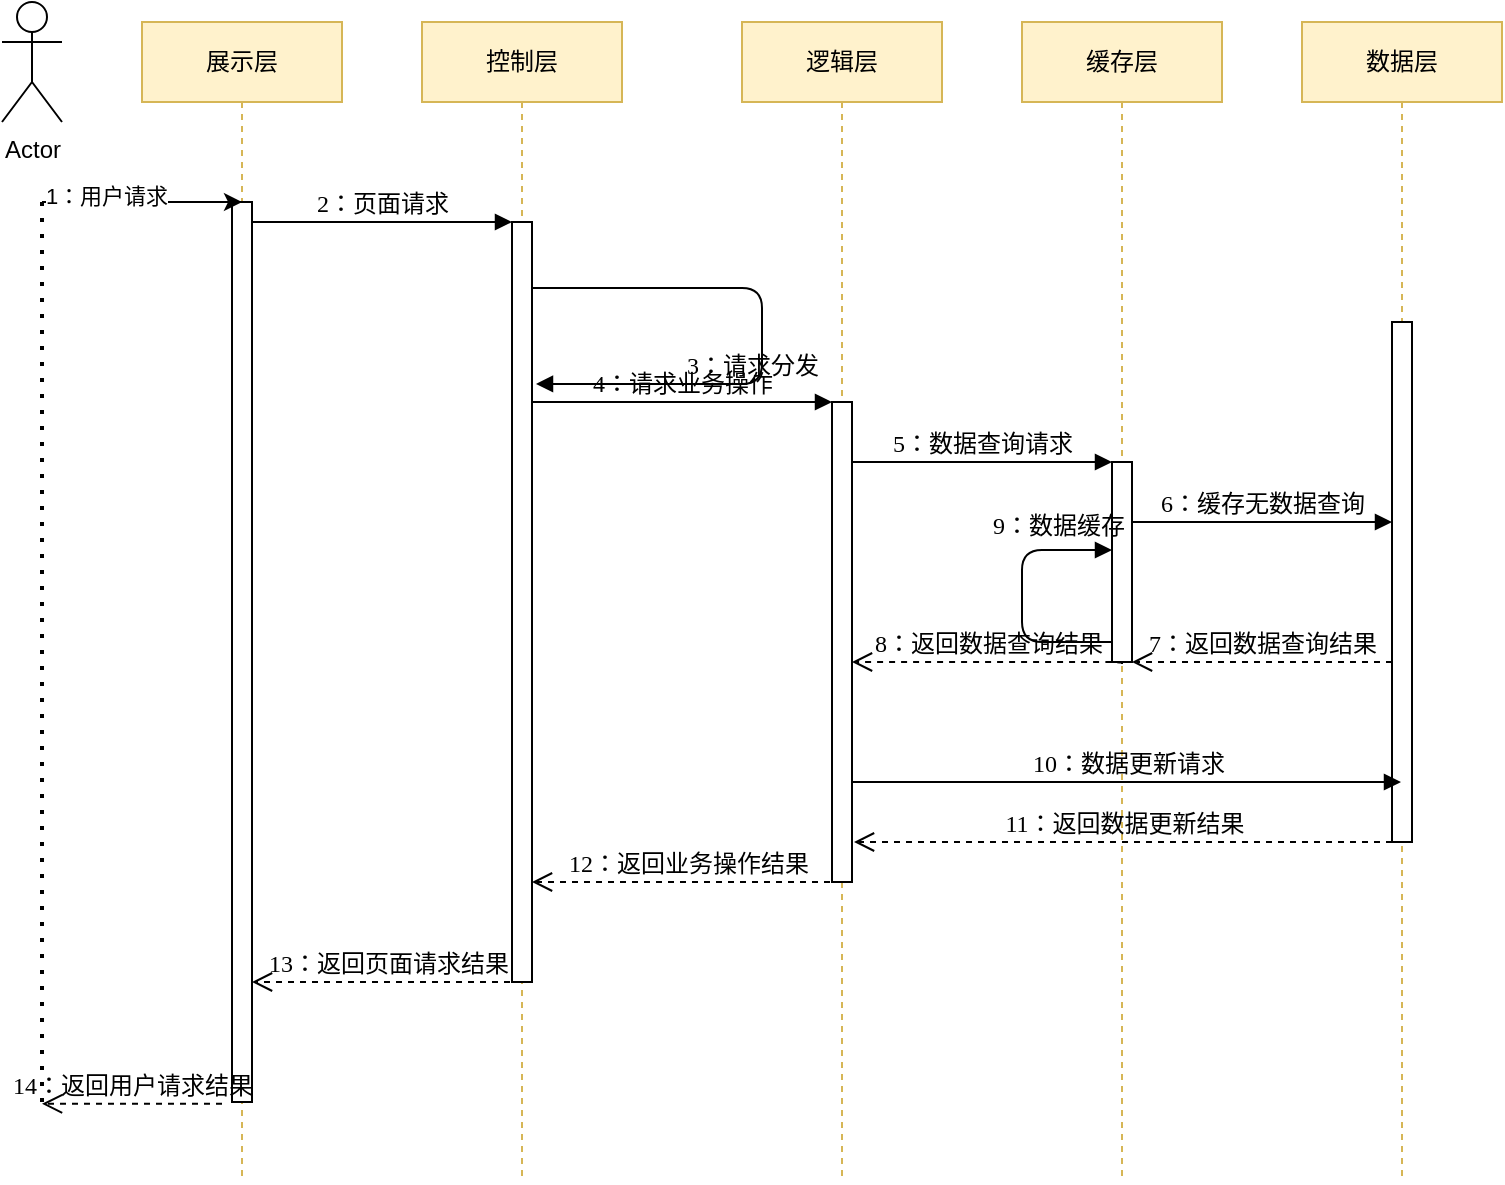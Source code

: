 <mxfile version="16.6.4" type="github">
  <diagram name="Page-1" id="13e1069c-82ec-6db2-03f1-153e76fe0fe0">
    <mxGraphModel dx="1234" dy="818" grid="1" gridSize="10" guides="1" tooltips="1" connect="1" arrows="1" fold="1" page="1" pageScale="1" pageWidth="1100" pageHeight="850" background="none" math="0" shadow="0">
      <root>
        <mxCell id="0" />
        <mxCell id="1" parent="0" />
        <mxCell id="7baba1c4bc27f4b0-2" value="控制层" style="shape=umlLifeline;perimeter=lifelinePerimeter;whiteSpace=wrap;html=1;container=1;collapsible=0;recursiveResize=0;outlineConnect=0;rounded=0;shadow=0;comic=0;labelBackgroundColor=none;strokeWidth=1;fontFamily=Verdana;fontSize=12;align=center;fillColor=#fff2cc;strokeColor=#d6b656;" parent="1" vertex="1">
          <mxGeometry x="240" y="80" width="100" height="580" as="geometry" />
        </mxCell>
        <mxCell id="7baba1c4bc27f4b0-10" value="" style="html=1;points=[];perimeter=orthogonalPerimeter;rounded=0;shadow=0;comic=0;labelBackgroundColor=none;strokeWidth=1;fontFamily=Verdana;fontSize=12;align=center;" parent="7baba1c4bc27f4b0-2" vertex="1">
          <mxGeometry x="45" y="100" width="10" height="380" as="geometry" />
        </mxCell>
        <mxCell id="-vPMpoO-NryU-HpXRKtC-10" value="3：请求分发" style="html=1;verticalAlign=bottom;endArrow=block;labelBackgroundColor=none;fontFamily=Verdana;fontSize=12;edgeStyle=elbowEdgeStyle;elbow=vertical;entryX=1.2;entryY=0.213;entryDx=0;entryDy=0;entryPerimeter=0;exitX=1;exitY=0.087;exitDx=0;exitDy=0;exitPerimeter=0;" edge="1" parent="7baba1c4bc27f4b0-2" source="7baba1c4bc27f4b0-10" target="7baba1c4bc27f4b0-10">
          <mxGeometry y="-45" relative="1" as="geometry">
            <mxPoint x="55" y="190" as="sourcePoint" />
            <mxPoint x="205" y="190" as="targetPoint" />
            <Array as="points">
              <mxPoint x="170" y="130" />
              <mxPoint x="140" y="120" />
              <mxPoint x="140" y="215" />
            </Array>
            <mxPoint x="40" y="25" as="offset" />
          </mxGeometry>
        </mxCell>
        <mxCell id="7baba1c4bc27f4b0-3" value="逻辑层" style="shape=umlLifeline;perimeter=lifelinePerimeter;whiteSpace=wrap;html=1;container=1;collapsible=0;recursiveResize=0;outlineConnect=0;rounded=0;shadow=0;comic=0;labelBackgroundColor=none;strokeWidth=1;fontFamily=Verdana;fontSize=12;align=center;fillColor=#fff2cc;strokeColor=#d6b656;" parent="1" vertex="1">
          <mxGeometry x="400" y="80" width="100" height="580" as="geometry" />
        </mxCell>
        <mxCell id="7baba1c4bc27f4b0-13" value="" style="html=1;points=[];perimeter=orthogonalPerimeter;rounded=0;shadow=0;comic=0;labelBackgroundColor=none;strokeWidth=1;fontFamily=Verdana;fontSize=12;align=center;" parent="7baba1c4bc27f4b0-3" vertex="1">
          <mxGeometry x="45" y="190" width="10" height="240" as="geometry" />
        </mxCell>
        <mxCell id="7baba1c4bc27f4b0-4" value="缓存层" style="shape=umlLifeline;perimeter=lifelinePerimeter;whiteSpace=wrap;html=1;container=1;collapsible=0;recursiveResize=0;outlineConnect=0;rounded=0;shadow=0;comic=0;labelBackgroundColor=none;strokeWidth=1;fontFamily=Verdana;fontSize=12;align=center;fillColor=#fff2cc;strokeColor=#d6b656;" parent="1" vertex="1">
          <mxGeometry x="540" y="80" width="100" height="580" as="geometry" />
        </mxCell>
        <mxCell id="7baba1c4bc27f4b0-5" value="数据层" style="shape=umlLifeline;perimeter=lifelinePerimeter;whiteSpace=wrap;html=1;container=1;collapsible=0;recursiveResize=0;outlineConnect=0;rounded=0;shadow=0;comic=0;labelBackgroundColor=none;strokeWidth=1;fontFamily=Verdana;fontSize=12;align=center;fillColor=#fff2cc;strokeColor=#d6b656;" parent="1" vertex="1">
          <mxGeometry x="680" y="80" width="100" height="580" as="geometry" />
        </mxCell>
        <mxCell id="7baba1c4bc27f4b0-8" value="展示层" style="shape=umlLifeline;perimeter=lifelinePerimeter;whiteSpace=wrap;html=1;container=1;collapsible=0;recursiveResize=0;outlineConnect=0;rounded=0;shadow=0;comic=0;labelBackgroundColor=none;strokeWidth=1;fontFamily=Verdana;fontSize=12;align=center;fillColor=#fff2cc;strokeColor=#d6b656;" parent="1" vertex="1">
          <mxGeometry x="100" y="80" width="100" height="580" as="geometry" />
        </mxCell>
        <mxCell id="7baba1c4bc27f4b0-9" value="" style="html=1;points=[];perimeter=orthogonalPerimeter;rounded=0;shadow=0;comic=0;labelBackgroundColor=none;strokeWidth=1;fontFamily=Verdana;fontSize=12;align=center;" parent="7baba1c4bc27f4b0-8" vertex="1">
          <mxGeometry x="45" y="90" width="10" height="450" as="geometry" />
        </mxCell>
        <mxCell id="-vPMpoO-NryU-HpXRKtC-17" value="13：返回页面请求结果" style="html=1;verticalAlign=bottom;endArrow=open;dashed=1;endSize=8;labelBackgroundColor=none;fontFamily=Verdana;fontSize=12;edgeStyle=elbowEdgeStyle;elbow=horizontal;exitX=0.5;exitY=1;exitDx=0;exitDy=0;exitPerimeter=0;" edge="1" parent="7baba1c4bc27f4b0-8" source="7baba1c4bc27f4b0-10">
          <mxGeometry relative="1" as="geometry">
            <mxPoint x="55" y="480" as="targetPoint" />
            <Array as="points">
              <mxPoint x="150" y="480" />
              <mxPoint x="150" y="470" />
              <mxPoint x="190" y="480" />
              <mxPoint x="260" y="460" />
              <mxPoint x="410" y="440" />
              <mxPoint x="430" y="330" />
              <mxPoint x="430" y="230" />
              <mxPoint x="460" y="230" />
            </Array>
            <mxPoint x="180" y="480" as="sourcePoint" />
          </mxGeometry>
        </mxCell>
        <mxCell id="-vPMpoO-NryU-HpXRKtC-18" value="14：返回用户请求结果" style="html=1;verticalAlign=bottom;endArrow=open;dashed=1;endSize=8;labelBackgroundColor=none;fontFamily=Verdana;fontSize=12;edgeStyle=elbowEdgeStyle;elbow=horizontal;exitX=-0.5;exitY=1.002;exitDx=0;exitDy=0;exitPerimeter=0;" edge="1" parent="7baba1c4bc27f4b0-8" source="7baba1c4bc27f4b0-9">
          <mxGeometry relative="1" as="geometry">
            <mxPoint x="-50" y="541" as="targetPoint" />
            <Array as="points">
              <mxPoint x="-50" y="530" />
              <mxPoint x="150" y="480" />
              <mxPoint x="150" y="470" />
              <mxPoint x="190" y="480" />
              <mxPoint x="260" y="460" />
              <mxPoint x="410" y="440" />
              <mxPoint x="430" y="330" />
              <mxPoint x="430" y="230" />
              <mxPoint x="460" y="230" />
            </Array>
            <mxPoint x="290" y="560" as="sourcePoint" />
          </mxGeometry>
        </mxCell>
        <mxCell id="7baba1c4bc27f4b0-16" value="" style="html=1;points=[];perimeter=orthogonalPerimeter;rounded=0;shadow=0;comic=0;labelBackgroundColor=none;strokeWidth=1;fontFamily=Verdana;fontSize=12;align=center;" parent="1" vertex="1">
          <mxGeometry x="585" y="300" width="10" height="100" as="geometry" />
        </mxCell>
        <mxCell id="7baba1c4bc27f4b0-17" value="5：数据查询请求" style="html=1;verticalAlign=bottom;endArrow=block;labelBackgroundColor=none;fontFamily=Verdana;fontSize=12;edgeStyle=elbowEdgeStyle;elbow=vertical;" parent="1" source="7baba1c4bc27f4b0-13" target="7baba1c4bc27f4b0-16" edge="1">
          <mxGeometry relative="1" as="geometry">
            <mxPoint x="510" y="220" as="sourcePoint" />
            <Array as="points">
              <mxPoint x="520" y="300" />
            </Array>
          </mxGeometry>
        </mxCell>
        <mxCell id="7baba1c4bc27f4b0-19" value="" style="html=1;points=[];perimeter=orthogonalPerimeter;rounded=0;shadow=0;comic=0;labelBackgroundColor=none;strokeWidth=1;fontFamily=Verdana;fontSize=12;align=center;" parent="1" vertex="1">
          <mxGeometry x="725" y="230" width="10" height="260" as="geometry" />
        </mxCell>
        <mxCell id="7baba1c4bc27f4b0-20" value="6：缓存无数据查询" style="html=1;verticalAlign=bottom;endArrow=block;labelBackgroundColor=none;fontFamily=Verdana;fontSize=12;edgeStyle=elbowEdgeStyle;elbow=horizontal;" parent="1" source="7baba1c4bc27f4b0-16" target="7baba1c4bc27f4b0-19" edge="1">
          <mxGeometry relative="1" as="geometry">
            <mxPoint x="650" y="230" as="sourcePoint" />
            <mxPoint x="720" y="330" as="targetPoint" />
            <Array as="points">
              <mxPoint x="660" y="330" />
              <mxPoint x="660" y="320" />
            </Array>
          </mxGeometry>
        </mxCell>
        <mxCell id="7baba1c4bc27f4b0-21" value="7：返回数据查询结果" style="html=1;verticalAlign=bottom;endArrow=open;dashed=1;endSize=8;labelBackgroundColor=none;fontFamily=Verdana;fontSize=12;edgeStyle=elbowEdgeStyle;elbow=vertical;" parent="1" source="7baba1c4bc27f4b0-19" target="7baba1c4bc27f4b0-16" edge="1">
          <mxGeometry relative="1" as="geometry">
            <mxPoint x="650" y="306" as="targetPoint" />
            <Array as="points">
              <mxPoint x="650" y="400" />
              <mxPoint x="670" y="360" />
              <mxPoint x="670" y="260" />
              <mxPoint x="700" y="260" />
            </Array>
          </mxGeometry>
        </mxCell>
        <mxCell id="7baba1c4bc27f4b0-11" value="2：页面请求" style="html=1;verticalAlign=bottom;endArrow=block;entryX=0;entryY=0;labelBackgroundColor=none;fontFamily=Verdana;fontSize=12;edgeStyle=elbowEdgeStyle;elbow=vertical;" parent="1" source="7baba1c4bc27f4b0-9" target="7baba1c4bc27f4b0-10" edge="1">
          <mxGeometry relative="1" as="geometry">
            <mxPoint x="220" y="190" as="sourcePoint" />
          </mxGeometry>
        </mxCell>
        <mxCell id="7baba1c4bc27f4b0-14" value="4：请求业务操作" style="html=1;verticalAlign=bottom;endArrow=block;entryX=0;entryY=0;labelBackgroundColor=none;fontFamily=Verdana;fontSize=12;edgeStyle=elbowEdgeStyle;elbow=vertical;" parent="1" source="7baba1c4bc27f4b0-10" target="7baba1c4bc27f4b0-13" edge="1">
          <mxGeometry relative="1" as="geometry">
            <mxPoint x="370" y="200" as="sourcePoint" />
          </mxGeometry>
        </mxCell>
        <mxCell id="-vPMpoO-NryU-HpXRKtC-5" value="" style="endArrow=none;dashed=1;html=1;dashPattern=1 3;strokeWidth=2;rounded=0;" edge="1" parent="1">
          <mxGeometry width="50" height="50" relative="1" as="geometry">
            <mxPoint x="50" y="620" as="sourcePoint" />
            <mxPoint x="50" y="170" as="targetPoint" />
          </mxGeometry>
        </mxCell>
        <mxCell id="-vPMpoO-NryU-HpXRKtC-6" value="Actor" style="shape=umlActor;verticalLabelPosition=bottom;verticalAlign=top;html=1;outlineConnect=0;rounded=0;" vertex="1" parent="1">
          <mxGeometry x="30" y="70" width="30" height="60" as="geometry" />
        </mxCell>
        <mxCell id="-vPMpoO-NryU-HpXRKtC-8" value="" style="endArrow=classic;html=1;rounded=0;" edge="1" parent="1">
          <mxGeometry width="50" height="50" relative="1" as="geometry">
            <mxPoint x="50" y="170" as="sourcePoint" />
            <mxPoint x="150" y="170" as="targetPoint" />
          </mxGeometry>
        </mxCell>
        <mxCell id="-vPMpoO-NryU-HpXRKtC-9" value="1：用户请求" style="edgeLabel;html=1;align=center;verticalAlign=middle;resizable=0;points=[];" vertex="1" connectable="0" parent="-vPMpoO-NryU-HpXRKtC-8">
          <mxGeometry x="-0.36" y="3" relative="1" as="geometry">
            <mxPoint as="offset" />
          </mxGeometry>
        </mxCell>
        <mxCell id="-vPMpoO-NryU-HpXRKtC-11" value="9：数据缓存" style="html=1;verticalAlign=bottom;endArrow=block;labelBackgroundColor=none;fontFamily=Verdana;fontSize=12;edgeStyle=elbowEdgeStyle;elbow=vertical;exitX=0;exitY=0.9;exitDx=0;exitDy=0;exitPerimeter=0;entryX=0;entryY=0.44;entryDx=0;entryDy=0;entryPerimeter=0;" edge="1" parent="1" source="7baba1c4bc27f4b0-16" target="7baba1c4bc27f4b0-16">
          <mxGeometry x="0.593" y="3" relative="1" as="geometry">
            <mxPoint x="455" y="300" as="sourcePoint" />
            <Array as="points">
              <mxPoint x="540" y="340" />
              <mxPoint x="530" y="370" />
              <mxPoint x="550" y="340" />
              <mxPoint x="540" y="390" />
              <mxPoint x="530" y="370" />
            </Array>
            <mxPoint x="590" y="380" as="targetPoint" />
            <mxPoint as="offset" />
          </mxGeometry>
        </mxCell>
        <mxCell id="-vPMpoO-NryU-HpXRKtC-13" value="8：返回数据查询结果" style="html=1;verticalAlign=bottom;endArrow=open;dashed=1;endSize=8;labelBackgroundColor=none;fontFamily=Verdana;fontSize=12;edgeStyle=elbowEdgeStyle;elbow=vertical;exitX=0.5;exitY=1.01;exitDx=0;exitDy=0;exitPerimeter=0;" edge="1" parent="1" source="7baba1c4bc27f4b0-16" target="7baba1c4bc27f4b0-13">
          <mxGeometry relative="1" as="geometry">
            <mxPoint x="595" y="400" as="targetPoint" />
            <Array as="points">
              <mxPoint x="520" y="400" />
              <mxPoint x="660" y="490" />
              <mxPoint x="650" y="400" />
              <mxPoint x="670" y="360" />
              <mxPoint x="670" y="260" />
              <mxPoint x="700" y="260" />
            </Array>
            <mxPoint x="725" y="400" as="sourcePoint" />
          </mxGeometry>
        </mxCell>
        <mxCell id="-vPMpoO-NryU-HpXRKtC-14" value="10：数据更新请求" style="html=1;verticalAlign=bottom;endArrow=block;labelBackgroundColor=none;fontFamily=Verdana;fontSize=12;edgeStyle=elbowEdgeStyle;elbow=vertical;" edge="1" parent="1" source="7baba1c4bc27f4b0-13" target="7baba1c4bc27f4b0-5">
          <mxGeometry relative="1" as="geometry">
            <mxPoint x="455" y="300" as="sourcePoint" />
            <Array as="points">
              <mxPoint x="500" y="460" />
              <mxPoint x="520" y="300" />
            </Array>
            <mxPoint x="585" y="300" as="targetPoint" />
          </mxGeometry>
        </mxCell>
        <mxCell id="-vPMpoO-NryU-HpXRKtC-15" value="11：返回数据更新结果" style="html=1;verticalAlign=bottom;endArrow=open;dashed=1;endSize=8;labelBackgroundColor=none;fontFamily=Verdana;fontSize=12;edgeStyle=elbowEdgeStyle;elbow=vertical;" edge="1" parent="1" source="7baba1c4bc27f4b0-19">
          <mxGeometry relative="1" as="geometry">
            <mxPoint x="456" y="490" as="targetPoint" />
            <Array as="points">
              <mxPoint x="500" y="490" />
              <mxPoint x="650" y="470" />
              <mxPoint x="670" y="360" />
              <mxPoint x="670" y="260" />
              <mxPoint x="700" y="260" />
            </Array>
            <mxPoint x="725" y="400" as="sourcePoint" />
          </mxGeometry>
        </mxCell>
        <mxCell id="-vPMpoO-NryU-HpXRKtC-16" value="12：返回业务操作结果" style="html=1;verticalAlign=bottom;endArrow=open;dashed=1;endSize=8;labelBackgroundColor=none;fontFamily=Verdana;fontSize=12;edgeStyle=elbowEdgeStyle;elbow=horizontal;" edge="1" parent="1">
          <mxGeometry relative="1" as="geometry">
            <mxPoint x="295" y="510" as="targetPoint" />
            <Array as="points">
              <mxPoint x="390" y="510" />
              <mxPoint x="390" y="500" />
              <mxPoint x="430" y="510" />
              <mxPoint x="500" y="490" />
              <mxPoint x="650" y="470" />
              <mxPoint x="670" y="360" />
              <mxPoint x="670" y="260" />
              <mxPoint x="700" y="260" />
            </Array>
            <mxPoint x="450" y="510" as="sourcePoint" />
          </mxGeometry>
        </mxCell>
      </root>
    </mxGraphModel>
  </diagram>
</mxfile>

